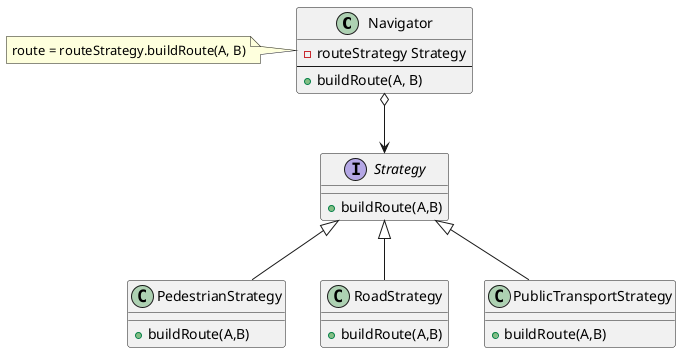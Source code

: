 @startuml
'https://plantuml.com/class-diagram



class Navigator {
- routeStrategy Strategy
---
+ buildRoute(A, B)
}

note left of Navigator : route = routeStrategy.buildRoute(A, B)

Navigator o--> Strategy

interface Strategy {
+ buildRoute(A,B)
}

Strategy <|-- PedestrianStrategy

class PedestrianStrategy {
+ buildRoute(A,B)
}

Strategy <|-- RoadStrategy

class RoadStrategy {
+ buildRoute(A,B)
}

Strategy <|-- PublicTransportStrategy

class PublicTransportStrategy {
+ buildRoute(A,B)
}
@enduml